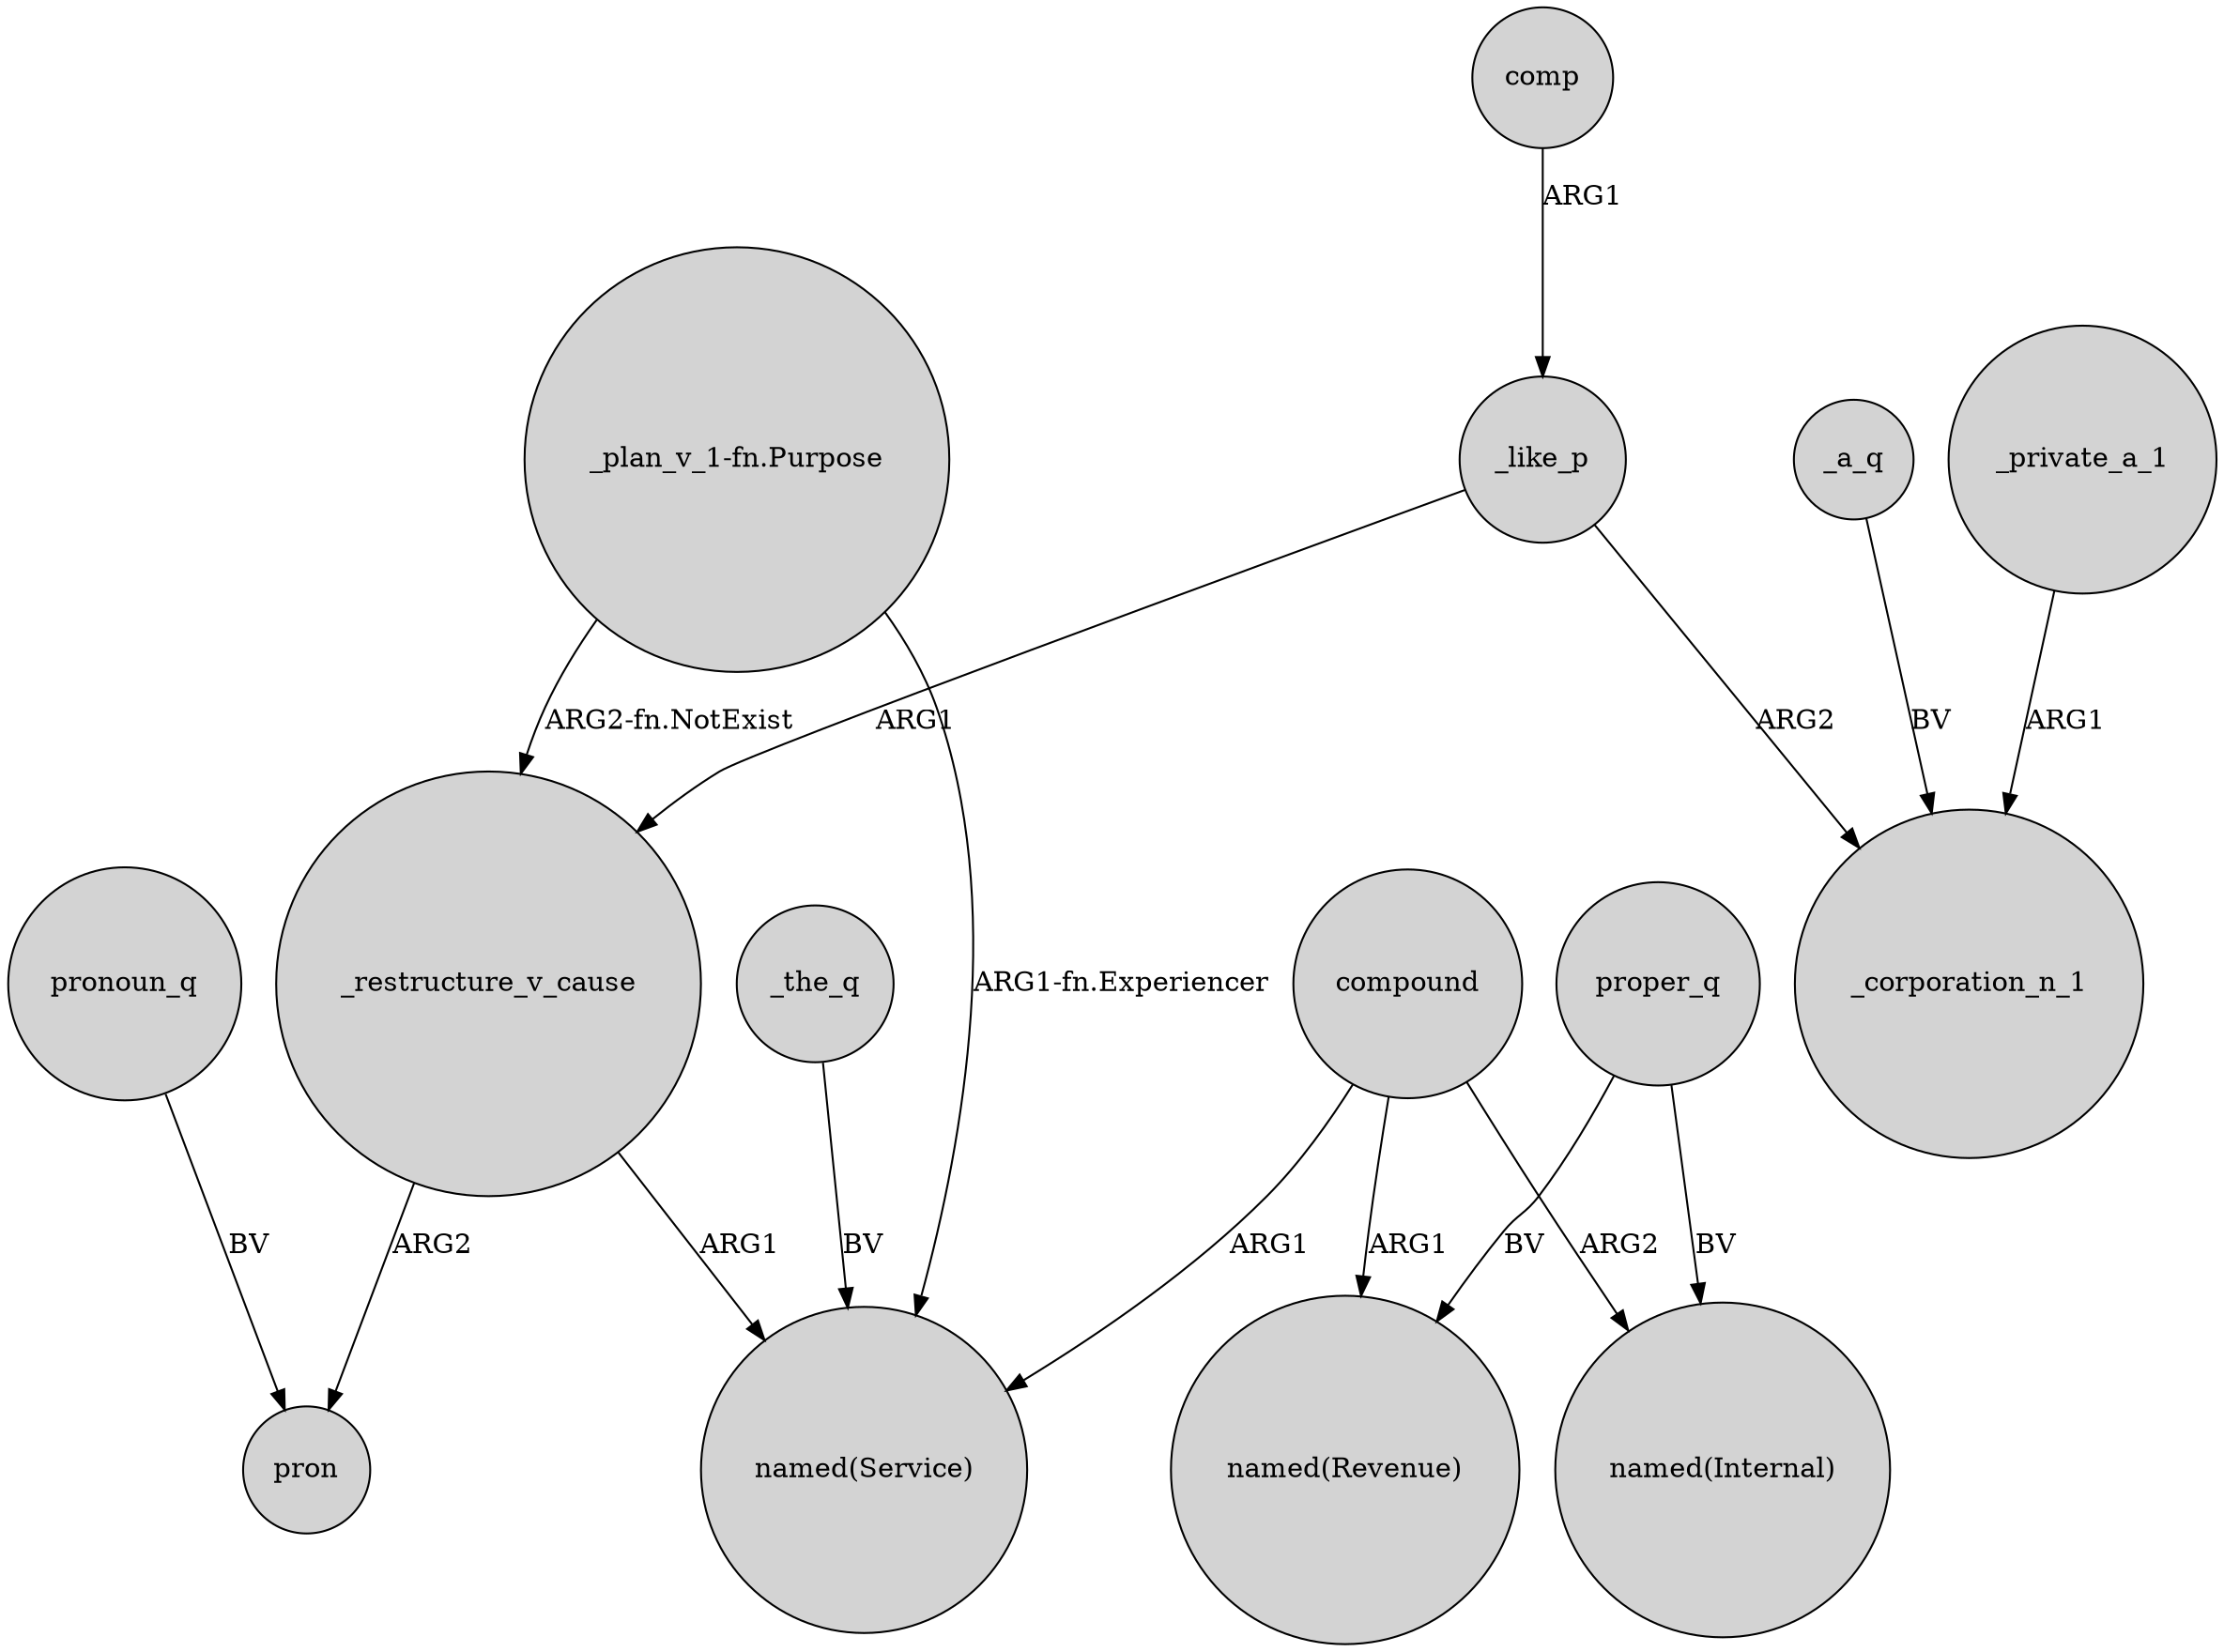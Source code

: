 digraph {
	node [shape=circle style=filled]
	_like_p -> _restructure_v_cause [label=ARG1]
	_restructure_v_cause -> pron [label=ARG2]
	proper_q -> "named(Revenue)" [label=BV]
	_a_q -> _corporation_n_1 [label=BV]
	_restructure_v_cause -> "named(Service)" [label=ARG1]
	"_plan_v_1-fn.Purpose" -> _restructure_v_cause [label="ARG2-fn.NotExist"]
	"_plan_v_1-fn.Purpose" -> "named(Service)" [label="ARG1-fn.Experiencer"]
	compound -> "named(Internal)" [label=ARG2]
	_like_p -> _corporation_n_1 [label=ARG2]
	_private_a_1 -> _corporation_n_1 [label=ARG1]
	compound -> "named(Revenue)" [label=ARG1]
	compound -> "named(Service)" [label=ARG1]
	_the_q -> "named(Service)" [label=BV]
	proper_q -> "named(Internal)" [label=BV]
	comp -> _like_p [label=ARG1]
	pronoun_q -> pron [label=BV]
}
